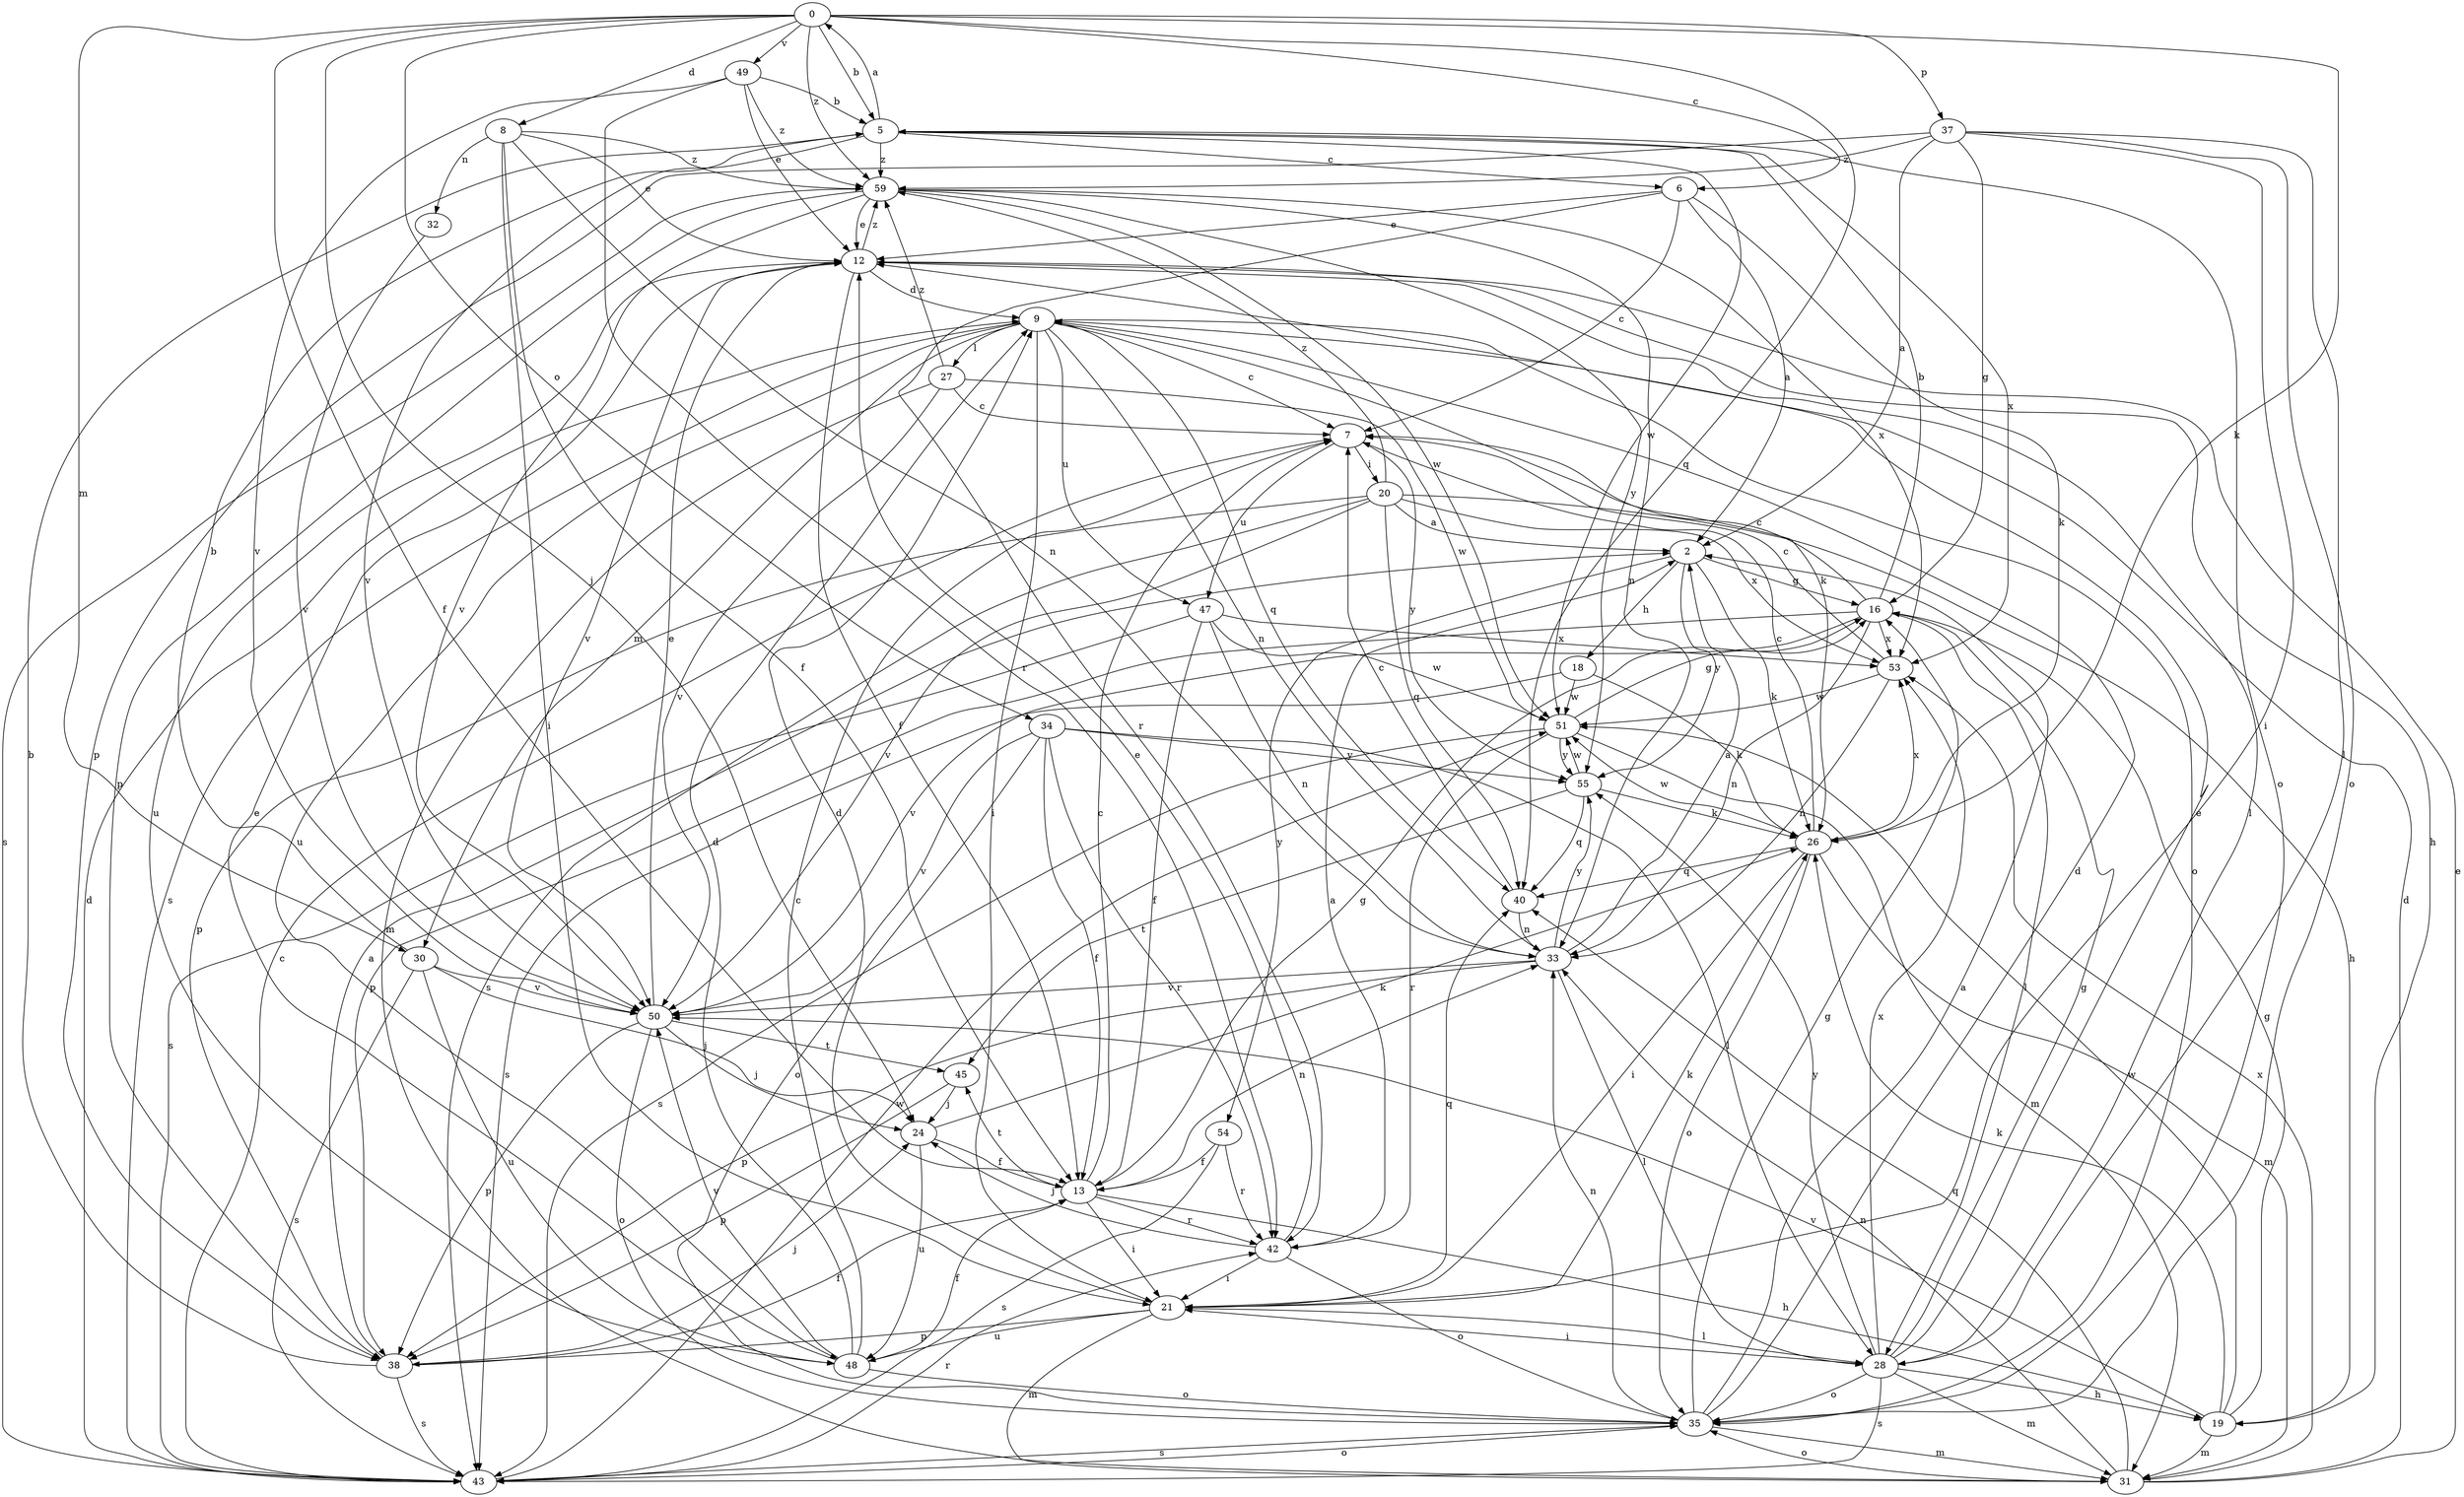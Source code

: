 strict digraph  {
0;
2;
5;
6;
7;
8;
9;
12;
13;
16;
18;
19;
20;
21;
24;
26;
27;
28;
30;
31;
32;
33;
34;
35;
37;
38;
40;
42;
43;
45;
47;
48;
49;
50;
51;
53;
54;
55;
59;
0 -> 5  [label=b];
0 -> 6  [label=c];
0 -> 8  [label=d];
0 -> 13  [label=f];
0 -> 24  [label=j];
0 -> 26  [label=k];
0 -> 30  [label=m];
0 -> 34  [label=o];
0 -> 37  [label=p];
0 -> 40  [label=q];
0 -> 49  [label=v];
0 -> 59  [label=z];
2 -> 16  [label=g];
2 -> 18  [label=h];
2 -> 26  [label=k];
2 -> 54  [label=y];
2 -> 55  [label=y];
5 -> 0  [label=a];
5 -> 6  [label=c];
5 -> 35  [label=o];
5 -> 50  [label=v];
5 -> 51  [label=w];
5 -> 53  [label=x];
5 -> 59  [label=z];
6 -> 2  [label=a];
6 -> 7  [label=c];
6 -> 12  [label=e];
6 -> 26  [label=k];
6 -> 42  [label=r];
7 -> 20  [label=i];
7 -> 47  [label=u];
7 -> 55  [label=y];
8 -> 12  [label=e];
8 -> 13  [label=f];
8 -> 21  [label=i];
8 -> 32  [label=n];
8 -> 33  [label=n];
8 -> 59  [label=z];
9 -> 7  [label=c];
9 -> 21  [label=i];
9 -> 26  [label=k];
9 -> 27  [label=l];
9 -> 30  [label=m];
9 -> 33  [label=n];
9 -> 35  [label=o];
9 -> 40  [label=q];
9 -> 43  [label=s];
9 -> 47  [label=u];
9 -> 48  [label=u];
12 -> 9  [label=d];
12 -> 13  [label=f];
12 -> 19  [label=h];
12 -> 28  [label=l];
12 -> 48  [label=u];
12 -> 50  [label=v];
12 -> 59  [label=z];
13 -> 7  [label=c];
13 -> 16  [label=g];
13 -> 19  [label=h];
13 -> 21  [label=i];
13 -> 33  [label=n];
13 -> 42  [label=r];
13 -> 45  [label=t];
16 -> 5  [label=b];
16 -> 7  [label=c];
16 -> 28  [label=l];
16 -> 33  [label=n];
16 -> 38  [label=p];
16 -> 50  [label=v];
16 -> 53  [label=x];
18 -> 26  [label=k];
18 -> 43  [label=s];
18 -> 51  [label=w];
19 -> 16  [label=g];
19 -> 26  [label=k];
19 -> 31  [label=m];
19 -> 50  [label=v];
19 -> 51  [label=w];
20 -> 2  [label=a];
20 -> 19  [label=h];
20 -> 38  [label=p];
20 -> 40  [label=q];
20 -> 43  [label=s];
20 -> 50  [label=v];
20 -> 53  [label=x];
20 -> 59  [label=z];
21 -> 9  [label=d];
21 -> 26  [label=k];
21 -> 28  [label=l];
21 -> 31  [label=m];
21 -> 38  [label=p];
21 -> 40  [label=q];
21 -> 48  [label=u];
24 -> 13  [label=f];
24 -> 26  [label=k];
24 -> 48  [label=u];
26 -> 7  [label=c];
26 -> 21  [label=i];
26 -> 31  [label=m];
26 -> 35  [label=o];
26 -> 40  [label=q];
26 -> 51  [label=w];
26 -> 53  [label=x];
27 -> 7  [label=c];
27 -> 31  [label=m];
27 -> 50  [label=v];
27 -> 51  [label=w];
27 -> 59  [label=z];
28 -> 12  [label=e];
28 -> 16  [label=g];
28 -> 19  [label=h];
28 -> 21  [label=i];
28 -> 31  [label=m];
28 -> 35  [label=o];
28 -> 43  [label=s];
28 -> 53  [label=x];
28 -> 55  [label=y];
30 -> 5  [label=b];
30 -> 24  [label=j];
30 -> 43  [label=s];
30 -> 48  [label=u];
30 -> 50  [label=v];
31 -> 9  [label=d];
31 -> 12  [label=e];
31 -> 33  [label=n];
31 -> 35  [label=o];
31 -> 40  [label=q];
31 -> 53  [label=x];
32 -> 50  [label=v];
33 -> 2  [label=a];
33 -> 28  [label=l];
33 -> 38  [label=p];
33 -> 50  [label=v];
33 -> 55  [label=y];
34 -> 13  [label=f];
34 -> 28  [label=l];
34 -> 35  [label=o];
34 -> 42  [label=r];
34 -> 50  [label=v];
34 -> 55  [label=y];
35 -> 2  [label=a];
35 -> 9  [label=d];
35 -> 16  [label=g];
35 -> 31  [label=m];
35 -> 33  [label=n];
35 -> 43  [label=s];
37 -> 2  [label=a];
37 -> 16  [label=g];
37 -> 21  [label=i];
37 -> 28  [label=l];
37 -> 35  [label=o];
37 -> 38  [label=p];
37 -> 59  [label=z];
38 -> 2  [label=a];
38 -> 5  [label=b];
38 -> 13  [label=f];
38 -> 24  [label=j];
38 -> 43  [label=s];
40 -> 7  [label=c];
40 -> 33  [label=n];
42 -> 2  [label=a];
42 -> 12  [label=e];
42 -> 21  [label=i];
42 -> 24  [label=j];
42 -> 35  [label=o];
43 -> 7  [label=c];
43 -> 9  [label=d];
43 -> 35  [label=o];
43 -> 42  [label=r];
43 -> 51  [label=w];
45 -> 24  [label=j];
45 -> 38  [label=p];
47 -> 13  [label=f];
47 -> 33  [label=n];
47 -> 43  [label=s];
47 -> 51  [label=w];
47 -> 53  [label=x];
48 -> 7  [label=c];
48 -> 9  [label=d];
48 -> 12  [label=e];
48 -> 13  [label=f];
48 -> 35  [label=o];
48 -> 50  [label=v];
49 -> 5  [label=b];
49 -> 12  [label=e];
49 -> 42  [label=r];
49 -> 50  [label=v];
49 -> 59  [label=z];
50 -> 12  [label=e];
50 -> 24  [label=j];
50 -> 35  [label=o];
50 -> 38  [label=p];
50 -> 45  [label=t];
51 -> 16  [label=g];
51 -> 31  [label=m];
51 -> 42  [label=r];
51 -> 43  [label=s];
51 -> 55  [label=y];
53 -> 7  [label=c];
53 -> 33  [label=n];
53 -> 51  [label=w];
54 -> 13  [label=f];
54 -> 42  [label=r];
54 -> 43  [label=s];
55 -> 26  [label=k];
55 -> 40  [label=q];
55 -> 45  [label=t];
55 -> 51  [label=w];
59 -> 12  [label=e];
59 -> 33  [label=n];
59 -> 38  [label=p];
59 -> 43  [label=s];
59 -> 50  [label=v];
59 -> 51  [label=w];
59 -> 53  [label=x];
59 -> 55  [label=y];
}
